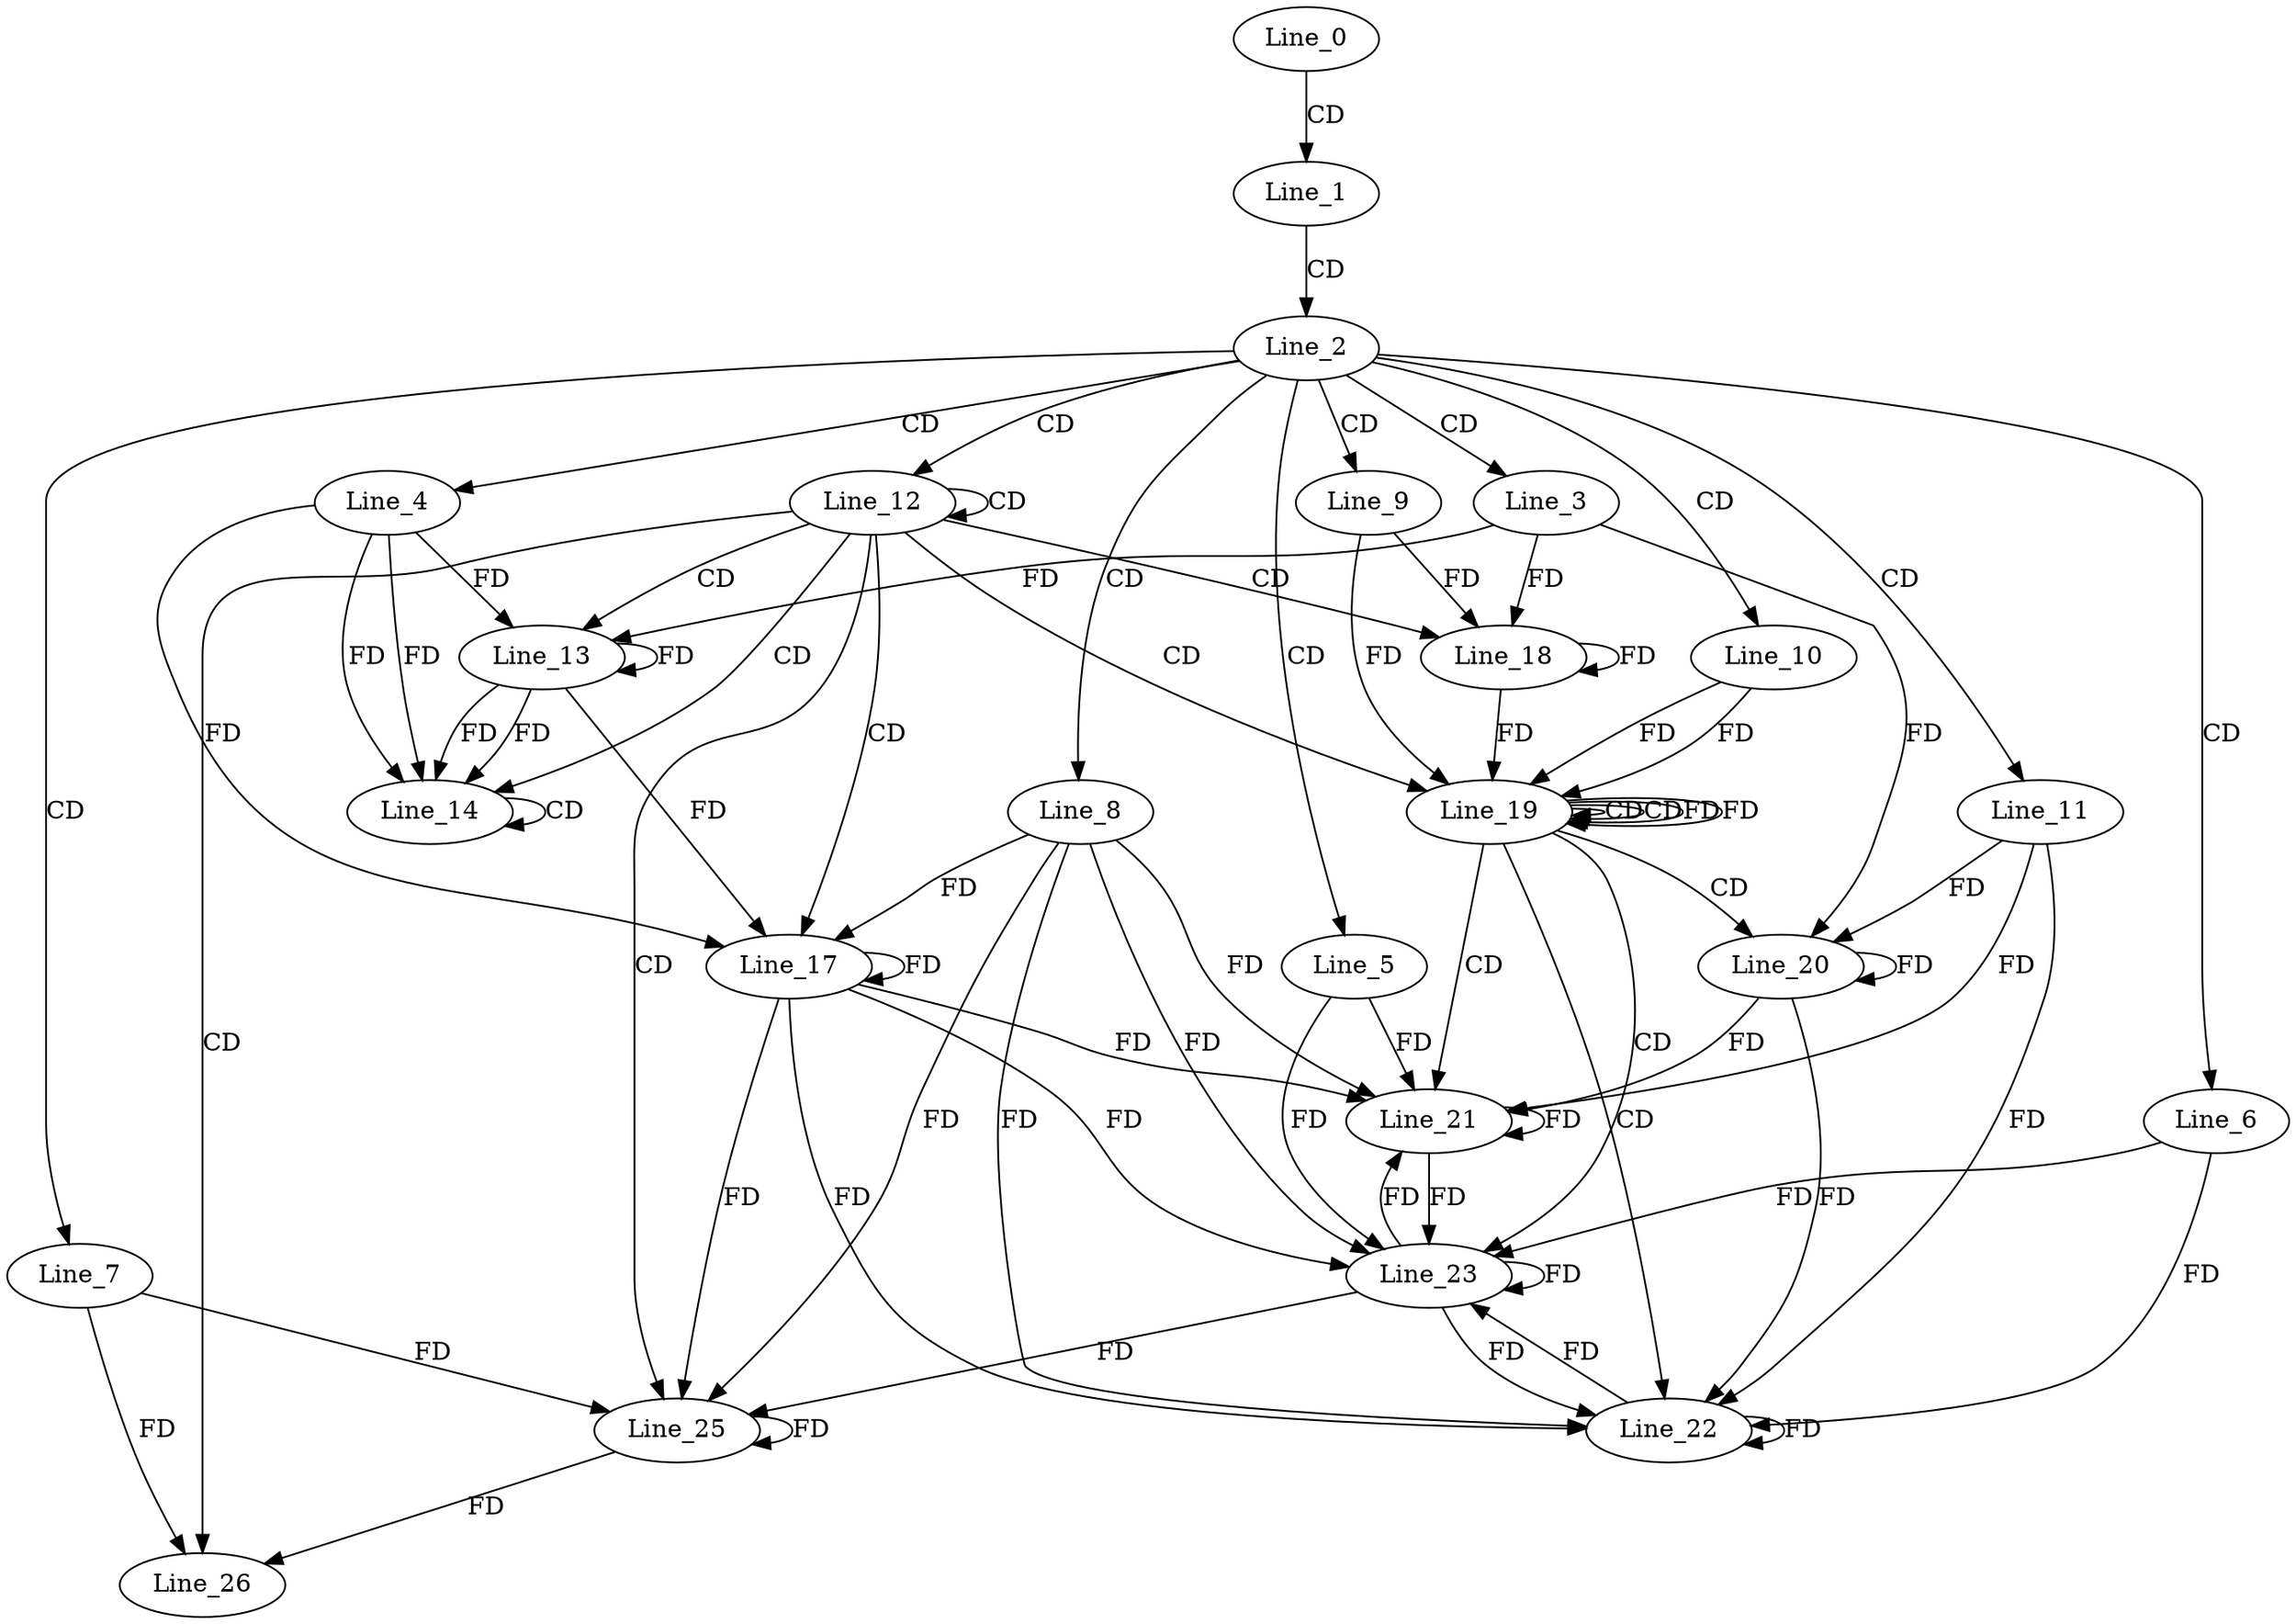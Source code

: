 digraph G {
  Line_0;
  Line_1;
  Line_2;
  Line_3;
  Line_4;
  Line_5;
  Line_6;
  Line_7;
  Line_8;
  Line_9;
  Line_10;
  Line_11;
  Line_12;
  Line_13;
  Line_13;
  Line_14;
  Line_14;
  Line_17;
  Line_18;
  Line_18;
  Line_19;
  Line_19;
  Line_19;
  Line_20;
  Line_20;
  Line_21;
  Line_21;
  Line_22;
  Line_22;
  Line_23;
  Line_25;
  Line_26;
  Line_0 -> Line_1 [ label="CD" ];
  Line_1 -> Line_2 [ label="CD" ];
  Line_2 -> Line_3 [ label="CD" ];
  Line_2 -> Line_4 [ label="CD" ];
  Line_2 -> Line_5 [ label="CD" ];
  Line_2 -> Line_6 [ label="CD" ];
  Line_2 -> Line_7 [ label="CD" ];
  Line_2 -> Line_8 [ label="CD" ];
  Line_2 -> Line_9 [ label="CD" ];
  Line_2 -> Line_10 [ label="CD" ];
  Line_2 -> Line_11 [ label="CD" ];
  Line_2 -> Line_12 [ label="CD" ];
  Line_12 -> Line_12 [ label="CD" ];
  Line_12 -> Line_13 [ label="CD" ];
  Line_13 -> Line_13 [ label="FD" ];
  Line_4 -> Line_13 [ label="FD" ];
  Line_3 -> Line_13 [ label="FD" ];
  Line_12 -> Line_14 [ label="CD" ];
  Line_13 -> Line_14 [ label="FD" ];
  Line_4 -> Line_14 [ label="FD" ];
  Line_14 -> Line_14 [ label="CD" ];
  Line_13 -> Line_14 [ label="FD" ];
  Line_4 -> Line_14 [ label="FD" ];
  Line_12 -> Line_17 [ label="CD" ];
  Line_17 -> Line_17 [ label="FD" ];
  Line_8 -> Line_17 [ label="FD" ];
  Line_13 -> Line_17 [ label="FD" ];
  Line_4 -> Line_17 [ label="FD" ];
  Line_12 -> Line_18 [ label="CD" ];
  Line_18 -> Line_18 [ label="FD" ];
  Line_9 -> Line_18 [ label="FD" ];
  Line_3 -> Line_18 [ label="FD" ];
  Line_12 -> Line_19 [ label="CD" ];
  Line_19 -> Line_19 [ label="CD" ];
  Line_10 -> Line_19 [ label="FD" ];
  Line_18 -> Line_19 [ label="FD" ];
  Line_9 -> Line_19 [ label="FD" ];
  Line_19 -> Line_19 [ label="CD" ];
  Line_19 -> Line_19 [ label="FD" ];
  Line_10 -> Line_19 [ label="FD" ];
  Line_19 -> Line_20 [ label="CD" ];
  Line_20 -> Line_20 [ label="FD" ];
  Line_11 -> Line_20 [ label="FD" ];
  Line_3 -> Line_20 [ label="FD" ];
  Line_19 -> Line_21 [ label="CD" ];
  Line_21 -> Line_21 [ label="FD" ];
  Line_5 -> Line_21 [ label="FD" ];
  Line_17 -> Line_21 [ label="FD" ];
  Line_8 -> Line_21 [ label="FD" ];
  Line_20 -> Line_21 [ label="FD" ];
  Line_11 -> Line_21 [ label="FD" ];
  Line_19 -> Line_22 [ label="CD" ];
  Line_22 -> Line_22 [ label="FD" ];
  Line_6 -> Line_22 [ label="FD" ];
  Line_17 -> Line_22 [ label="FD" ];
  Line_8 -> Line_22 [ label="FD" ];
  Line_20 -> Line_22 [ label="FD" ];
  Line_11 -> Line_22 [ label="FD" ];
  Line_19 -> Line_23 [ label="CD" ];
  Line_23 -> Line_23 [ label="FD" ];
  Line_17 -> Line_23 [ label="FD" ];
  Line_8 -> Line_23 [ label="FD" ];
  Line_22 -> Line_23 [ label="FD" ];
  Line_6 -> Line_23 [ label="FD" ];
  Line_21 -> Line_23 [ label="FD" ];
  Line_5 -> Line_23 [ label="FD" ];
  Line_12 -> Line_25 [ label="CD" ];
  Line_25 -> Line_25 [ label="FD" ];
  Line_7 -> Line_25 [ label="FD" ];
  Line_23 -> Line_25 [ label="FD" ];
  Line_17 -> Line_25 [ label="FD" ];
  Line_8 -> Line_25 [ label="FD" ];
  Line_12 -> Line_26 [ label="CD" ];
  Line_25 -> Line_26 [ label="FD" ];
  Line_7 -> Line_26 [ label="FD" ];
  Line_19 -> Line_19 [ label="FD" ];
  Line_23 -> Line_21 [ label="FD" ];
  Line_23 -> Line_22 [ label="FD" ];
}
